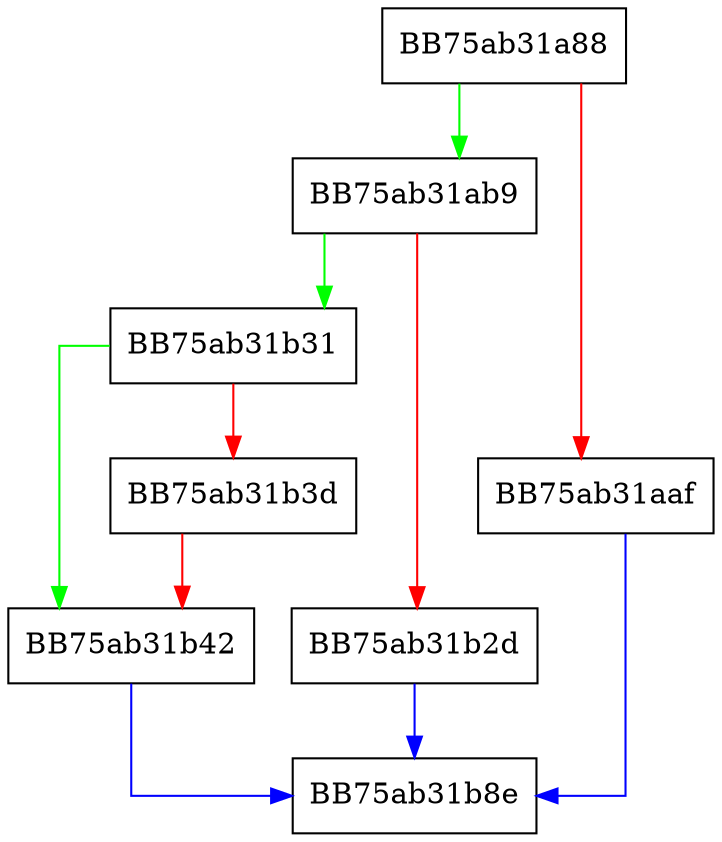 digraph Decompress {
  node [shape="box"];
  graph [splines=ortho];
  BB75ab31a88 -> BB75ab31ab9 [color="green"];
  BB75ab31a88 -> BB75ab31aaf [color="red"];
  BB75ab31aaf -> BB75ab31b8e [color="blue"];
  BB75ab31ab9 -> BB75ab31b31 [color="green"];
  BB75ab31ab9 -> BB75ab31b2d [color="red"];
  BB75ab31b2d -> BB75ab31b8e [color="blue"];
  BB75ab31b31 -> BB75ab31b42 [color="green"];
  BB75ab31b31 -> BB75ab31b3d [color="red"];
  BB75ab31b3d -> BB75ab31b42 [color="red"];
  BB75ab31b42 -> BB75ab31b8e [color="blue"];
}